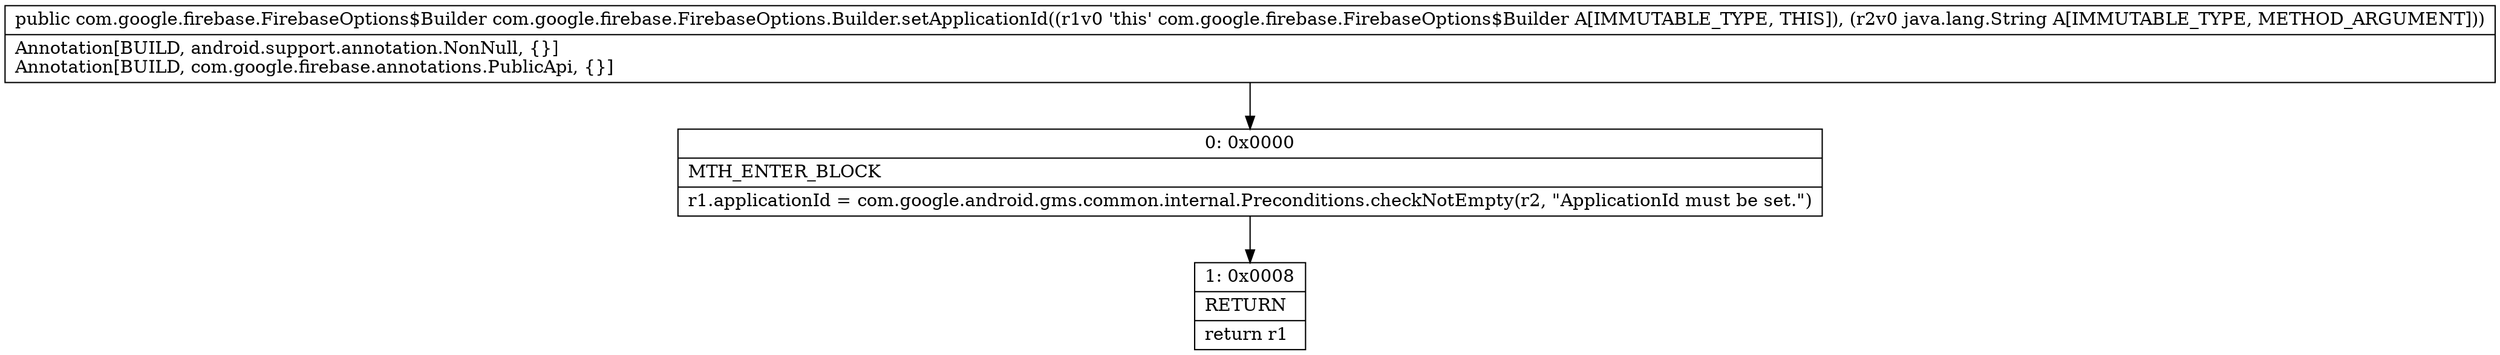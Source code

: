 digraph "CFG forcom.google.firebase.FirebaseOptions.Builder.setApplicationId(Ljava\/lang\/String;)Lcom\/google\/firebase\/FirebaseOptions$Builder;" {
Node_0 [shape=record,label="{0\:\ 0x0000|MTH_ENTER_BLOCK\l|r1.applicationId = com.google.android.gms.common.internal.Preconditions.checkNotEmpty(r2, \"ApplicationId must be set.\")\l}"];
Node_1 [shape=record,label="{1\:\ 0x0008|RETURN\l|return r1\l}"];
MethodNode[shape=record,label="{public com.google.firebase.FirebaseOptions$Builder com.google.firebase.FirebaseOptions.Builder.setApplicationId((r1v0 'this' com.google.firebase.FirebaseOptions$Builder A[IMMUTABLE_TYPE, THIS]), (r2v0 java.lang.String A[IMMUTABLE_TYPE, METHOD_ARGUMENT]))  | Annotation[BUILD, android.support.annotation.NonNull, \{\}]\lAnnotation[BUILD, com.google.firebase.annotations.PublicApi, \{\}]\l}"];
MethodNode -> Node_0;
Node_0 -> Node_1;
}

